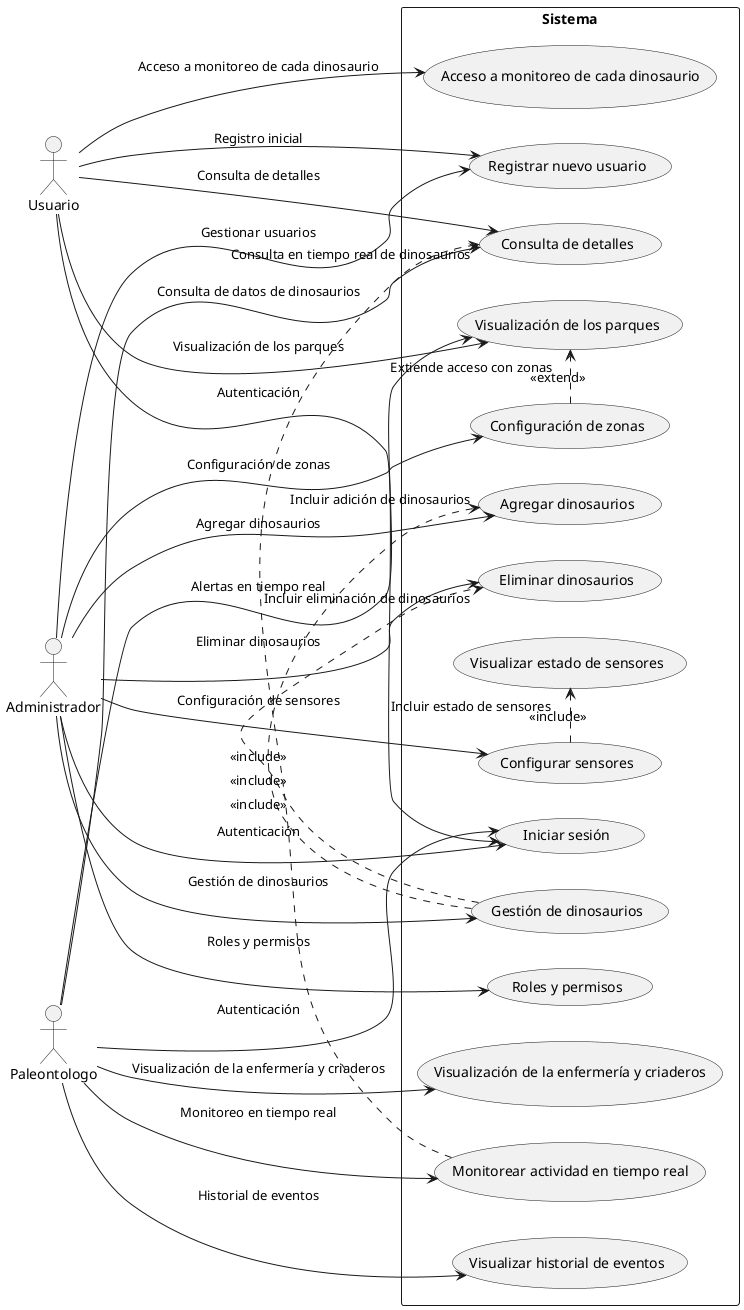 @startuml
left to right direction

actor Usuario as user
actor Administrador as admin
actor Paleontologo as paleo

rectangle Sistema {
    usecase "Registrar nuevo usuario" as UC1
    usecase "Iniciar sesión" as UC2
    usecase "Acceso a monitoreo de cada dinosaurio" as UC3
    usecase "Consulta de detalles" as UC4
    usecase "Visualización de los parques" as UC5
    usecase "Visualizar estado de sensores" as UC6
    usecase "Configurar sensores" as UC7
    usecase "Monitorear actividad en tiempo real" as UC8
    usecase "Gestión de dinosaurios" as UC9
    usecase "Agregar dinosaurios" as UC10
    usecase "Eliminar dinosaurios" as UC11
    usecase "Roles y permisos" as UC12
    usecase "Visualizar historial de eventos" as UC13
    usecase "Visualización de la enfermería y criaderos" as UC14
    usecase "Configuración de zonas" as UC15
}

' Relaciones de Usuario
user --> UC1 : "Registro inicial"
user --> UC2 : "Autenticación"
user --> UC3 : "Acceso a monitoreo de cada dinosaurio"
user --> UC4 : "Consulta de detalles"
user --> UC5 : "Visualización de los parques"

' Relaciones de Administrador
admin --> UC1 : "Gestionar usuarios"
admin --> UC2 : "Autenticación"
admin --> UC9 : "Gestión de dinosaurios"
admin --> UC7 : "Configuración de sensores"
admin --> UC10 : "Agregar dinosaurios"
admin --> UC11 : "Eliminar dinosaurios"
admin --> UC12 : "Roles y permisos"
admin --> UC15 : "Configuración de zonas"

' Relaciones de Paleontólogo
paleo --> UC2 : "Autenticación"
paleo --> UC4 : "Consulta de datos de dinosaurios"
paleo --> UC5 : "Alertas en tiempo real"
paleo --> UC8 : "Monitoreo en tiempo real"
paleo --> UC13 : "Historial de eventos"
paleo --> UC14 : "Visualización de la enfermería y criaderos"

' Inclusiones y Extensiones
UC7 .> UC6 : <<include>> "Incluir estado de sensores"
UC9 .> UC10 : <<include>> "Incluir adición de dinosaurios"
UC9 .> UC11 : <<include>> "Incluir eliminación de dinosaurios"
UC8 .> UC4 : <<include>> "Consulta en tiempo real de dinosaurios"
UC15 .> UC5 : <<extend>> "Extiende acceso con zonas"
@enduml
